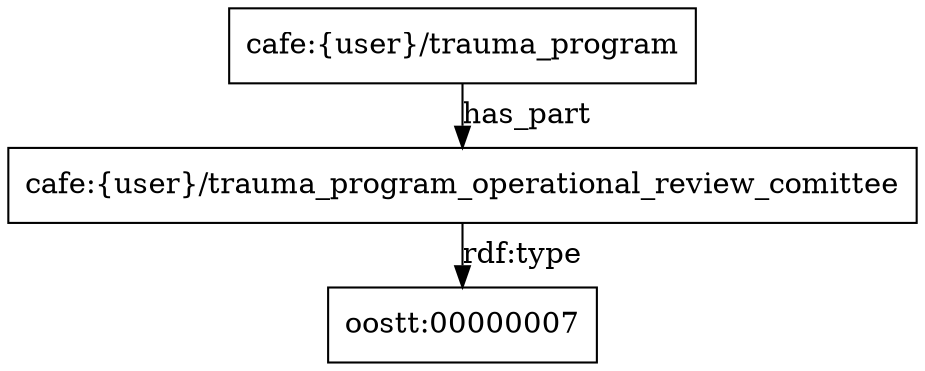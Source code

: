 digraph g { node [shape=rectangle];
graph [splines=true, nodesep=.5, ranksep=0, overlap=false];
"cafe:{user}/trauma_program" -> "cafe:{user}/trauma_program_operational_review_comittee" [label="has_part"]
"cafe:{user}/trauma_program_operational_review_comittee" -> "oostt:00000007" [label="rdf:type"]
}